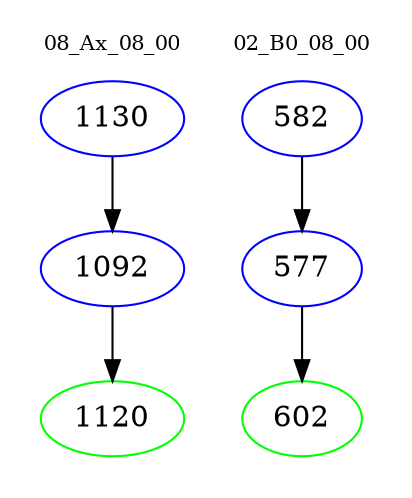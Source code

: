 digraph{
subgraph cluster_0 {
color = white
label = "08_Ax_08_00";
fontsize=10;
T0_1130 [label="1130", color="blue"]
T0_1130 -> T0_1092 [color="black"]
T0_1092 [label="1092", color="blue"]
T0_1092 -> T0_1120 [color="black"]
T0_1120 [label="1120", color="green"]
}
subgraph cluster_1 {
color = white
label = "02_B0_08_00";
fontsize=10;
T1_582 [label="582", color="blue"]
T1_582 -> T1_577 [color="black"]
T1_577 [label="577", color="blue"]
T1_577 -> T1_602 [color="black"]
T1_602 [label="602", color="green"]
}
}
